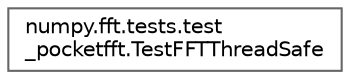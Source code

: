 digraph "Graphical Class Hierarchy"
{
 // LATEX_PDF_SIZE
  bgcolor="transparent";
  edge [fontname=Helvetica,fontsize=10,labelfontname=Helvetica,labelfontsize=10];
  node [fontname=Helvetica,fontsize=10,shape=box,height=0.2,width=0.4];
  rankdir="LR";
  Node0 [id="Node000000",label="numpy.fft.tests.test\l_pocketfft.TestFFTThreadSafe",height=0.2,width=0.4,color="grey40", fillcolor="white", style="filled",URL="$d9/df3/classnumpy_1_1fft_1_1tests_1_1test__pocketfft_1_1TestFFTThreadSafe.html",tooltip=" "];
}
